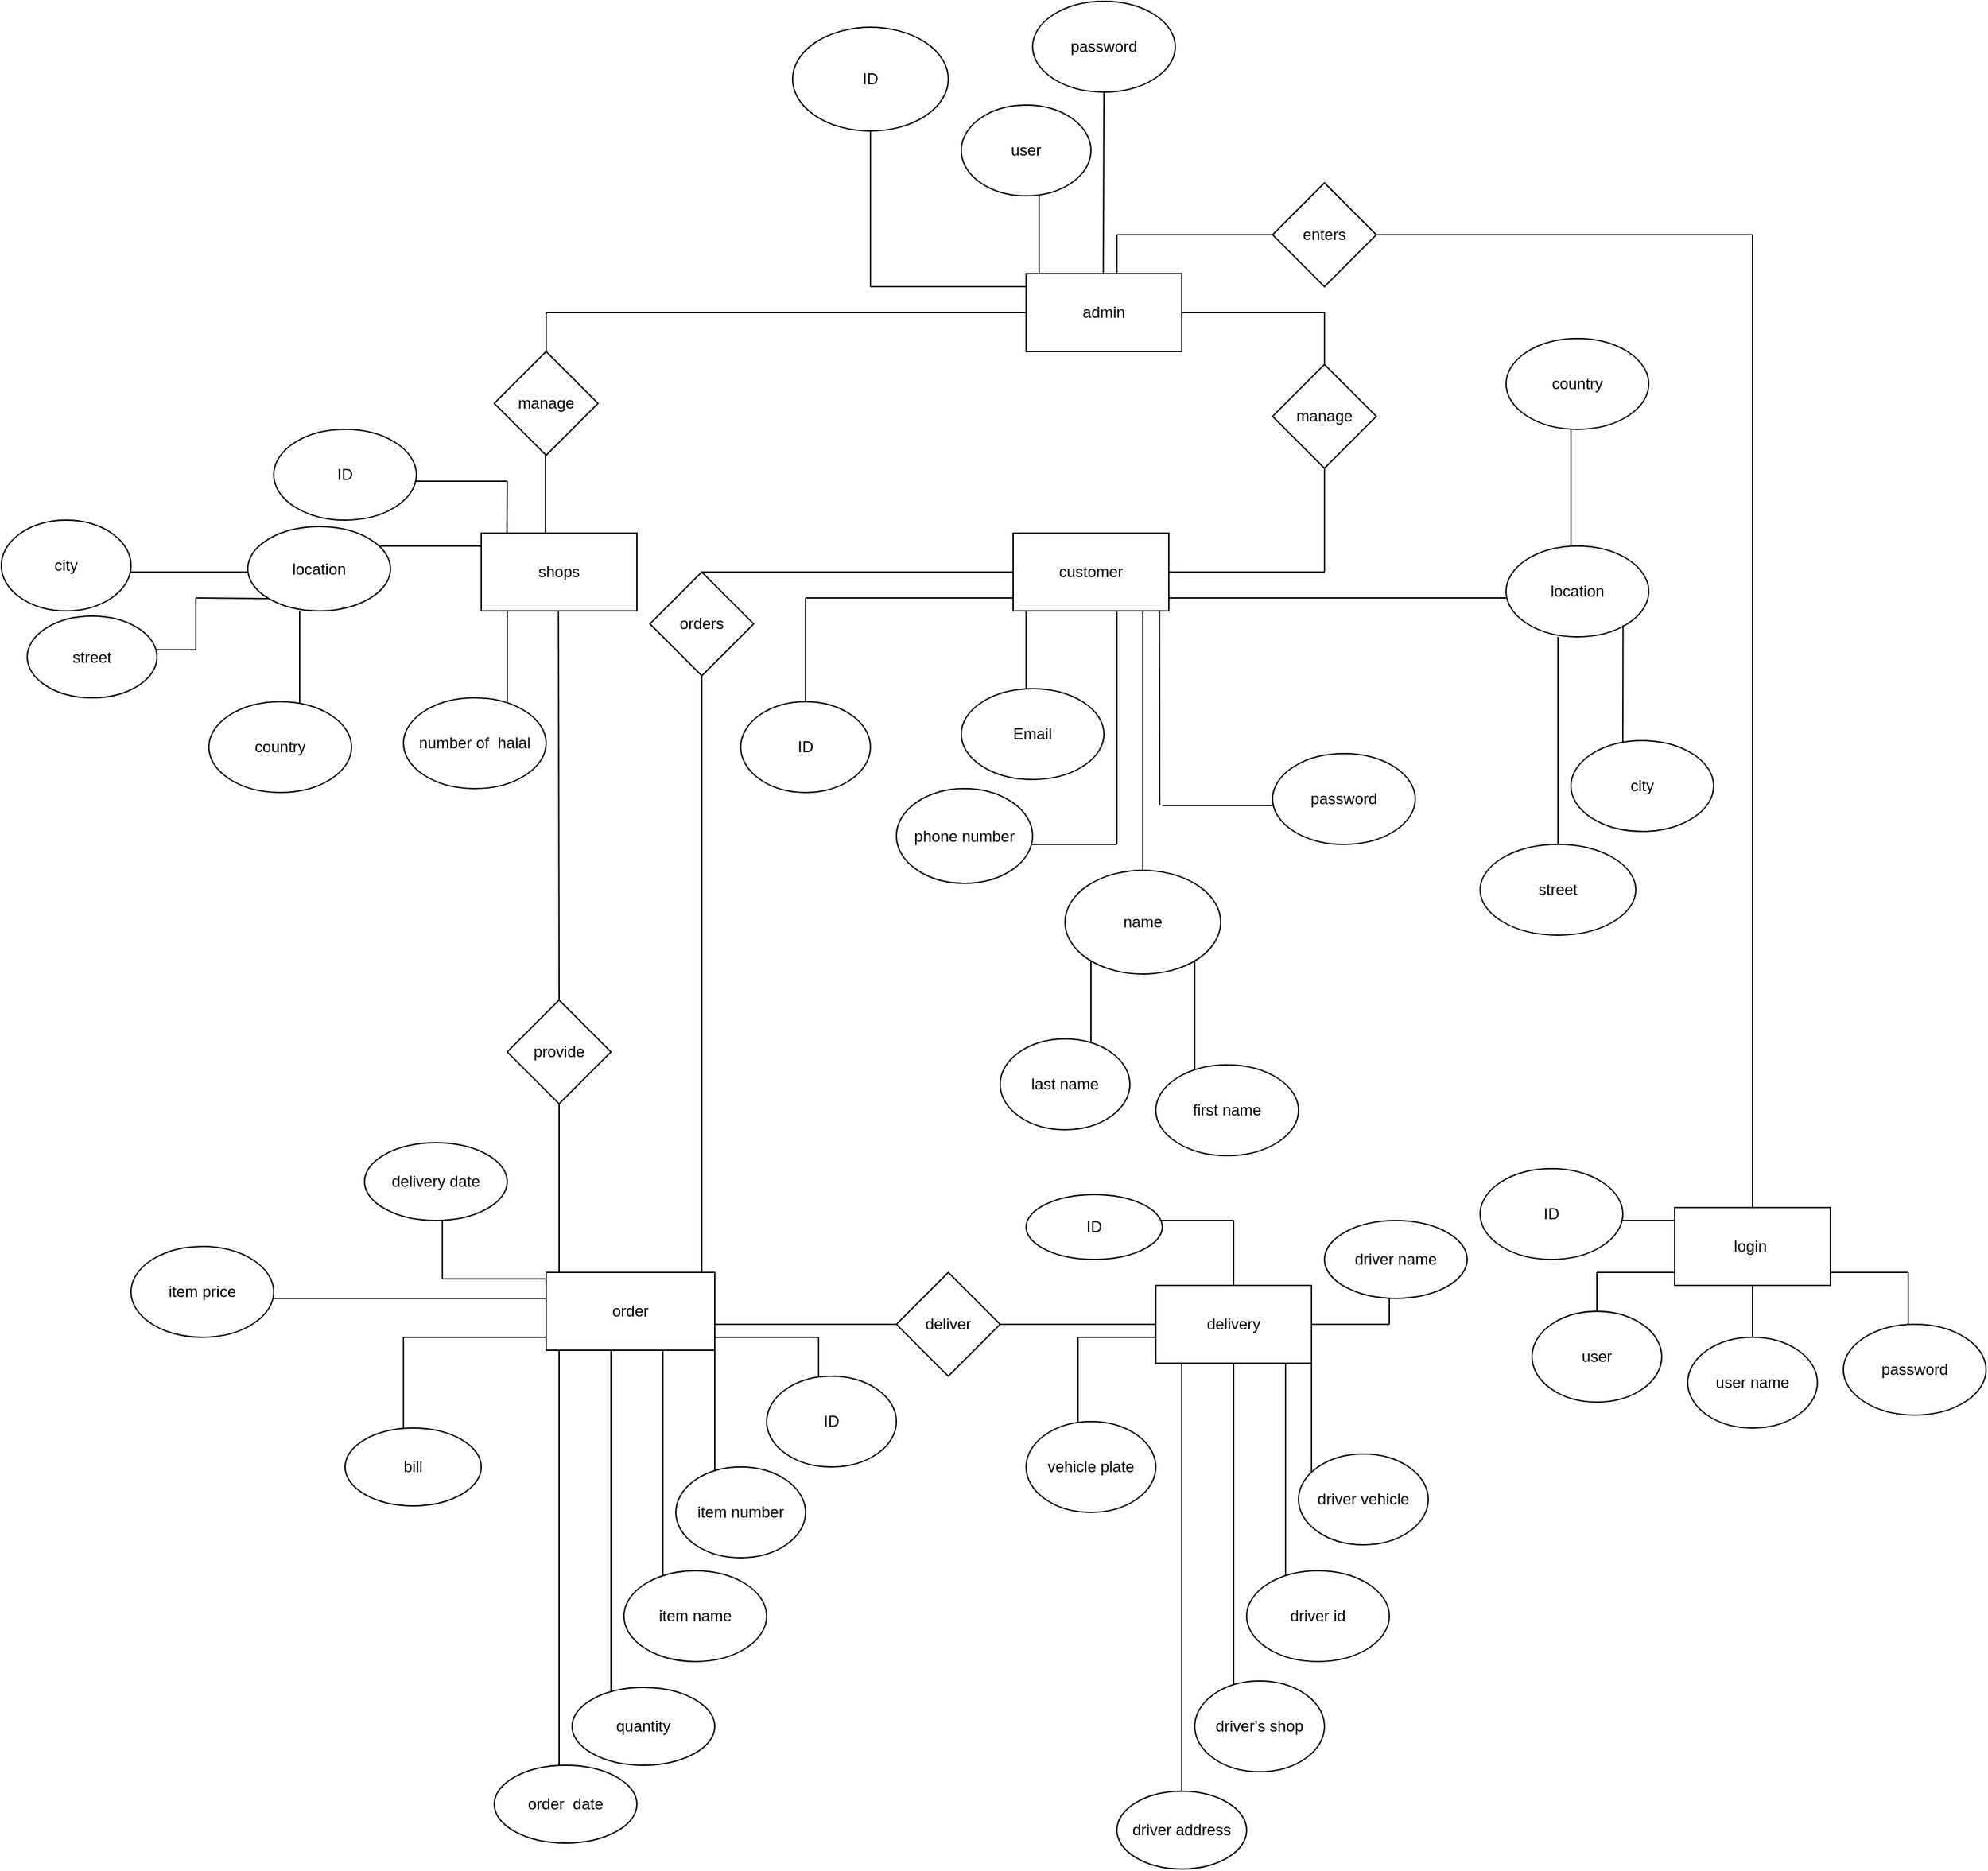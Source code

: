 <mxfile version="22.1.11" type="device">
  <diagram name="Page-1" id="A4UC0_qu0Z7xKczPPT1s">
    <mxGraphModel dx="2100" dy="1246" grid="1" gridSize="10" guides="1" tooltips="1" connect="1" arrows="1" fold="1" page="1" pageScale="1" pageWidth="2336" pageHeight="1654" math="0" shadow="0">
      <root>
        <mxCell id="0" />
        <mxCell id="1" parent="0" />
        <mxCell id="KREDDdl-dhBHfyhKUNmb-1" value="admin" style="rounded=0;whiteSpace=wrap;html=1;" vertex="1" parent="1">
          <mxGeometry x="1040" y="350" width="120" height="60" as="geometry" />
        </mxCell>
        <mxCell id="KREDDdl-dhBHfyhKUNmb-2" value="shops" style="rounded=0;whiteSpace=wrap;html=1;" vertex="1" parent="1">
          <mxGeometry x="620" y="550" width="120" height="60" as="geometry" />
        </mxCell>
        <mxCell id="KREDDdl-dhBHfyhKUNmb-3" value="customer" style="rounded=0;whiteSpace=wrap;html=1;" vertex="1" parent="1">
          <mxGeometry x="1030" y="550" width="120" height="60" as="geometry" />
        </mxCell>
        <mxCell id="KREDDdl-dhBHfyhKUNmb-4" value="delivery" style="rounded=0;whiteSpace=wrap;html=1;" vertex="1" parent="1">
          <mxGeometry x="1140" y="1130" width="120" height="60" as="geometry" />
        </mxCell>
        <mxCell id="KREDDdl-dhBHfyhKUNmb-5" value="order" style="rounded=0;whiteSpace=wrap;html=1;" vertex="1" parent="1">
          <mxGeometry x="670" y="1120" width="130" height="60" as="geometry" />
        </mxCell>
        <mxCell id="KREDDdl-dhBHfyhKUNmb-6" value="login&amp;nbsp;" style="rounded=0;whiteSpace=wrap;html=1;" vertex="1" parent="1">
          <mxGeometry x="1540" y="1070" width="120" height="60" as="geometry" />
        </mxCell>
        <mxCell id="KREDDdl-dhBHfyhKUNmb-7" value="orders" style="rhombus;whiteSpace=wrap;html=1;" vertex="1" parent="1">
          <mxGeometry x="750" y="580" width="80" height="80" as="geometry" />
        </mxCell>
        <mxCell id="KREDDdl-dhBHfyhKUNmb-9" value="deliver" style="rhombus;whiteSpace=wrap;html=1;" vertex="1" parent="1">
          <mxGeometry x="940" y="1120" width="80" height="80" as="geometry" />
        </mxCell>
        <mxCell id="KREDDdl-dhBHfyhKUNmb-8" value="enters" style="rhombus;whiteSpace=wrap;html=1;" vertex="1" parent="1">
          <mxGeometry x="1230" y="280" width="80" height="80" as="geometry" />
        </mxCell>
        <mxCell id="KREDDdl-dhBHfyhKUNmb-15" value="" style="endArrow=none;html=1;rounded=0;entryX=0;entryY=0.5;entryDx=0;entryDy=0;" edge="1" parent="1">
          <mxGeometry width="50" height="50" relative="1" as="geometry">
            <mxPoint x="1110" y="320" as="sourcePoint" />
            <mxPoint x="1230" y="320" as="targetPoint" />
            <Array as="points" />
          </mxGeometry>
        </mxCell>
        <mxCell id="KREDDdl-dhBHfyhKUNmb-16" value="" style="endArrow=none;html=1;rounded=0;exitX=0.75;exitY=0;exitDx=0;exitDy=0;" edge="1" parent="1">
          <mxGeometry width="50" height="50" relative="1" as="geometry">
            <mxPoint x="1600" y="1070" as="sourcePoint" />
            <mxPoint x="1600" y="320" as="targetPoint" />
          </mxGeometry>
        </mxCell>
        <mxCell id="KREDDdl-dhBHfyhKUNmb-17" value="" style="endArrow=none;html=1;rounded=0;entryX=1;entryY=0.5;entryDx=0;entryDy=0;" edge="1" parent="1">
          <mxGeometry width="50" height="50" relative="1" as="geometry">
            <mxPoint x="1600" y="320" as="sourcePoint" />
            <mxPoint x="1310" y="320" as="targetPoint" />
          </mxGeometry>
        </mxCell>
        <mxCell id="KREDDdl-dhBHfyhKUNmb-18" value="" style="endArrow=none;html=1;rounded=0;" edge="1" parent="1">
          <mxGeometry width="50" height="50" relative="1" as="geometry">
            <mxPoint x="1110" y="350" as="sourcePoint" />
            <mxPoint x="1110" y="320" as="targetPoint" />
          </mxGeometry>
        </mxCell>
        <mxCell id="KREDDdl-dhBHfyhKUNmb-19" value="" style="endArrow=none;html=1;rounded=0;" edge="1" parent="1">
          <mxGeometry width="50" height="50" relative="1" as="geometry">
            <mxPoint x="1160" y="380" as="sourcePoint" />
            <mxPoint x="1270" y="380" as="targetPoint" />
          </mxGeometry>
        </mxCell>
        <mxCell id="KREDDdl-dhBHfyhKUNmb-20" value="manage" style="rhombus;whiteSpace=wrap;html=1;" vertex="1" parent="1">
          <mxGeometry x="1230" y="420" width="80" height="80" as="geometry" />
        </mxCell>
        <mxCell id="KREDDdl-dhBHfyhKUNmb-21" value="" style="endArrow=none;html=1;rounded=0;exitX=0.5;exitY=0;exitDx=0;exitDy=0;" edge="1" parent="1" source="KREDDdl-dhBHfyhKUNmb-20">
          <mxGeometry width="50" height="50" relative="1" as="geometry">
            <mxPoint x="1220" y="430" as="sourcePoint" />
            <mxPoint x="1270" y="380" as="targetPoint" />
          </mxGeometry>
        </mxCell>
        <mxCell id="KREDDdl-dhBHfyhKUNmb-22" value="" style="endArrow=none;html=1;rounded=0;" edge="1" parent="1">
          <mxGeometry width="50" height="50" relative="1" as="geometry">
            <mxPoint x="1270" y="580" as="sourcePoint" />
            <mxPoint x="1270" y="500" as="targetPoint" />
          </mxGeometry>
        </mxCell>
        <mxCell id="KREDDdl-dhBHfyhKUNmb-23" value="" style="endArrow=none;html=1;rounded=0;" edge="1" parent="1">
          <mxGeometry width="50" height="50" relative="1" as="geometry">
            <mxPoint x="1150" y="580" as="sourcePoint" />
            <mxPoint x="1270" y="580" as="targetPoint" />
          </mxGeometry>
        </mxCell>
        <mxCell id="KREDDdl-dhBHfyhKUNmb-24" value="" style="endArrow=none;html=1;rounded=0;" edge="1" parent="1">
          <mxGeometry width="50" height="50" relative="1" as="geometry">
            <mxPoint x="790" y="580" as="sourcePoint" />
            <mxPoint x="1030" y="580" as="targetPoint" />
          </mxGeometry>
        </mxCell>
        <mxCell id="KREDDdl-dhBHfyhKUNmb-27" value="" style="endArrow=none;html=1;rounded=0;entryX=0.5;entryY=1;entryDx=0;entryDy=0;" edge="1" parent="1" target="KREDDdl-dhBHfyhKUNmb-7">
          <mxGeometry width="50" height="50" relative="1" as="geometry">
            <mxPoint x="790" y="1120" as="sourcePoint" />
            <mxPoint x="770" y="690" as="targetPoint" />
          </mxGeometry>
        </mxCell>
        <mxCell id="KREDDdl-dhBHfyhKUNmb-28" value="" style="endArrow=none;html=1;rounded=0;" edge="1" parent="1">
          <mxGeometry width="50" height="50" relative="1" as="geometry">
            <mxPoint x="670" y="380" as="sourcePoint" />
            <mxPoint x="1040" y="380" as="targetPoint" />
          </mxGeometry>
        </mxCell>
        <mxCell id="KREDDdl-dhBHfyhKUNmb-29" value="manage" style="rhombus;whiteSpace=wrap;html=1;" vertex="1" parent="1">
          <mxGeometry x="630" y="410" width="80" height="80" as="geometry" />
        </mxCell>
        <mxCell id="KREDDdl-dhBHfyhKUNmb-30" value="" style="endArrow=none;html=1;rounded=0;exitX=0.5;exitY=0;exitDx=0;exitDy=0;" edge="1" parent="1">
          <mxGeometry width="50" height="50" relative="1" as="geometry">
            <mxPoint x="670" y="410" as="sourcePoint" />
            <mxPoint x="670" y="380" as="targetPoint" />
          </mxGeometry>
        </mxCell>
        <mxCell id="KREDDdl-dhBHfyhKUNmb-31" value="" style="endArrow=none;html=1;rounded=0;" edge="1" parent="1">
          <mxGeometry width="50" height="50" relative="1" as="geometry">
            <mxPoint x="669.5" y="550" as="sourcePoint" />
            <mxPoint x="669.5" y="490" as="targetPoint" />
          </mxGeometry>
        </mxCell>
        <mxCell id="KREDDdl-dhBHfyhKUNmb-32" value="" style="endArrow=none;html=1;rounded=0;exitX=0.5;exitY=0;exitDx=0;exitDy=0;" edge="1" parent="1" source="KREDDdl-dhBHfyhKUNmb-33">
          <mxGeometry width="50" height="50" relative="1" as="geometry">
            <mxPoint x="679.5" y="630" as="sourcePoint" />
            <mxPoint x="679.5" y="610" as="targetPoint" />
          </mxGeometry>
        </mxCell>
        <mxCell id="KREDDdl-dhBHfyhKUNmb-33" value="provide" style="rhombus;whiteSpace=wrap;html=1;" vertex="1" parent="1">
          <mxGeometry x="640" y="910" width="80" height="80" as="geometry" />
        </mxCell>
        <mxCell id="KREDDdl-dhBHfyhKUNmb-34" value="" style="endArrow=none;html=1;rounded=0;exitX=0.077;exitY=0;exitDx=0;exitDy=0;exitPerimeter=0;" edge="1" parent="1" source="KREDDdl-dhBHfyhKUNmb-5">
          <mxGeometry width="50" height="50" relative="1" as="geometry">
            <mxPoint x="680" y="1110" as="sourcePoint" />
            <mxPoint x="680" y="990" as="targetPoint" />
          </mxGeometry>
        </mxCell>
        <mxCell id="KREDDdl-dhBHfyhKUNmb-35" value="" style="endArrow=none;html=1;rounded=0;" edge="1" parent="1">
          <mxGeometry width="50" height="50" relative="1" as="geometry">
            <mxPoint x="800" y="1160" as="sourcePoint" />
            <mxPoint x="940" y="1160" as="targetPoint" />
          </mxGeometry>
        </mxCell>
        <mxCell id="KREDDdl-dhBHfyhKUNmb-36" value="" style="endArrow=none;html=1;rounded=0;" edge="1" parent="1">
          <mxGeometry width="50" height="50" relative="1" as="geometry">
            <mxPoint x="1020" y="1160" as="sourcePoint" />
            <mxPoint x="1140" y="1160" as="targetPoint" />
          </mxGeometry>
        </mxCell>
        <mxCell id="KREDDdl-dhBHfyhKUNmb-37" value="" style="endArrow=none;html=1;rounded=0;" edge="1" parent="1">
          <mxGeometry width="50" height="50" relative="1" as="geometry">
            <mxPoint x="1099.5" y="350" as="sourcePoint" />
            <mxPoint x="1100" y="210" as="targetPoint" />
          </mxGeometry>
        </mxCell>
        <mxCell id="KREDDdl-dhBHfyhKUNmb-38" value="" style="endArrow=none;html=1;rounded=0;" edge="1" parent="1">
          <mxGeometry width="50" height="50" relative="1" as="geometry">
            <mxPoint x="1050" y="350" as="sourcePoint" />
            <mxPoint x="1050" y="290" as="targetPoint" />
          </mxGeometry>
        </mxCell>
        <mxCell id="KREDDdl-dhBHfyhKUNmb-39" value="password" style="ellipse;whiteSpace=wrap;html=1;" vertex="1" parent="1">
          <mxGeometry x="1045" y="140" width="110" height="70" as="geometry" />
        </mxCell>
        <mxCell id="KREDDdl-dhBHfyhKUNmb-40" value="user" style="ellipse;whiteSpace=wrap;html=1;" vertex="1" parent="1">
          <mxGeometry x="990" y="220" width="100" height="70" as="geometry" />
        </mxCell>
        <mxCell id="KREDDdl-dhBHfyhKUNmb-41" value="ID" style="ellipse;whiteSpace=wrap;html=1;" vertex="1" parent="1">
          <mxGeometry x="820" y="680" width="100" height="70" as="geometry" />
        </mxCell>
        <mxCell id="KREDDdl-dhBHfyhKUNmb-42" value="ID" style="ellipse;whiteSpace=wrap;html=1;" vertex="1" parent="1">
          <mxGeometry x="860" y="160" width="120" height="80" as="geometry" />
        </mxCell>
        <mxCell id="KREDDdl-dhBHfyhKUNmb-43" value="location" style="ellipse;whiteSpace=wrap;html=1;" vertex="1" parent="1">
          <mxGeometry x="1410" y="560" width="110" height="70" as="geometry" />
        </mxCell>
        <mxCell id="KREDDdl-dhBHfyhKUNmb-44" value="password" style="ellipse;whiteSpace=wrap;html=1;" vertex="1" parent="1">
          <mxGeometry x="1230" y="720" width="110" height="70" as="geometry" />
        </mxCell>
        <mxCell id="KREDDdl-dhBHfyhKUNmb-45" value="name" style="ellipse;whiteSpace=wrap;html=1;" vertex="1" parent="1">
          <mxGeometry x="1070" y="810" width="120" height="80" as="geometry" />
        </mxCell>
        <mxCell id="KREDDdl-dhBHfyhKUNmb-46" value="Email" style="ellipse;whiteSpace=wrap;html=1;" vertex="1" parent="1">
          <mxGeometry x="990" y="670" width="110" height="70" as="geometry" />
        </mxCell>
        <mxCell id="KREDDdl-dhBHfyhKUNmb-47" value="" style="endArrow=none;html=1;rounded=0;entryX=0;entryY=0.833;entryDx=0;entryDy=0;entryPerimeter=0;" edge="1" parent="1" target="KREDDdl-dhBHfyhKUNmb-3">
          <mxGeometry width="50" height="50" relative="1" as="geometry">
            <mxPoint x="870" y="600" as="sourcePoint" />
            <mxPoint x="1030" y="595" as="targetPoint" />
          </mxGeometry>
        </mxCell>
        <mxCell id="KREDDdl-dhBHfyhKUNmb-48" value="" style="endArrow=none;html=1;rounded=0;" edge="1" parent="1">
          <mxGeometry width="50" height="50" relative="1" as="geometry">
            <mxPoint x="920" y="360" as="sourcePoint" />
            <mxPoint x="1040" y="360" as="targetPoint" />
          </mxGeometry>
        </mxCell>
        <mxCell id="KREDDdl-dhBHfyhKUNmb-49" value="" style="endArrow=none;html=1;rounded=0;entryX=0.5;entryY=1;entryDx=0;entryDy=0;" edge="1" parent="1" target="KREDDdl-dhBHfyhKUNmb-42">
          <mxGeometry width="50" height="50" relative="1" as="geometry">
            <mxPoint x="920" y="360" as="sourcePoint" />
            <mxPoint x="920" y="250" as="targetPoint" />
          </mxGeometry>
        </mxCell>
        <mxCell id="KREDDdl-dhBHfyhKUNmb-50" value="" style="endArrow=none;html=1;rounded=0;" edge="1" parent="1">
          <mxGeometry width="50" height="50" relative="1" as="geometry">
            <mxPoint x="870" y="680" as="sourcePoint" />
            <mxPoint x="870" y="600" as="targetPoint" />
          </mxGeometry>
        </mxCell>
        <mxCell id="KREDDdl-dhBHfyhKUNmb-51" value="" style="endArrow=none;html=1;rounded=0;" edge="1" parent="1">
          <mxGeometry width="50" height="50" relative="1" as="geometry">
            <mxPoint x="1040" y="670" as="sourcePoint" />
            <mxPoint x="1040" y="610" as="targetPoint" />
          </mxGeometry>
        </mxCell>
        <mxCell id="KREDDdl-dhBHfyhKUNmb-52" value="" style="endArrow=none;html=1;rounded=0;" edge="1" parent="1">
          <mxGeometry width="50" height="50" relative="1" as="geometry">
            <mxPoint x="1130" y="810" as="sourcePoint" />
            <mxPoint x="1130" y="610" as="targetPoint" />
          </mxGeometry>
        </mxCell>
        <mxCell id="KREDDdl-dhBHfyhKUNmb-53" value="" style="endArrow=none;html=1;rounded=0;" edge="1" parent="1">
          <mxGeometry width="50" height="50" relative="1" as="geometry">
            <mxPoint x="1110" y="790" as="sourcePoint" />
            <mxPoint x="1110" y="610" as="targetPoint" />
          </mxGeometry>
        </mxCell>
        <mxCell id="KREDDdl-dhBHfyhKUNmb-54" value="" style="endArrow=none;html=1;rounded=0;" edge="1" parent="1">
          <mxGeometry width="50" height="50" relative="1" as="geometry">
            <mxPoint x="1040" y="790" as="sourcePoint" />
            <mxPoint x="1110" y="790" as="targetPoint" />
          </mxGeometry>
        </mxCell>
        <mxCell id="KREDDdl-dhBHfyhKUNmb-55" value="phone number" style="ellipse;whiteSpace=wrap;html=1;" vertex="1" parent="1">
          <mxGeometry x="940" y="747" width="105" height="73" as="geometry" />
        </mxCell>
        <mxCell id="KREDDdl-dhBHfyhKUNmb-56" value="" style="endArrow=none;html=1;rounded=0;" edge="1" parent="1">
          <mxGeometry width="50" height="50" relative="1" as="geometry">
            <mxPoint x="1150" y="600" as="sourcePoint" />
            <mxPoint x="1410" y="600" as="targetPoint" />
          </mxGeometry>
        </mxCell>
        <mxCell id="KREDDdl-dhBHfyhKUNmb-57" value="" style="endArrow=none;html=1;rounded=0;entryX=0.94;entryY=0.99;entryDx=0;entryDy=0;entryPerimeter=0;" edge="1" parent="1" target="KREDDdl-dhBHfyhKUNmb-3">
          <mxGeometry width="50" height="50" relative="1" as="geometry">
            <mxPoint x="1143" y="760" as="sourcePoint" />
            <mxPoint x="1150" y="610" as="targetPoint" />
          </mxGeometry>
        </mxCell>
        <mxCell id="KREDDdl-dhBHfyhKUNmb-58" value="" style="endArrow=none;html=1;rounded=0;" edge="1" parent="1">
          <mxGeometry width="50" height="50" relative="1" as="geometry">
            <mxPoint x="1145" y="760" as="sourcePoint" />
            <mxPoint x="1230" y="760" as="targetPoint" />
          </mxGeometry>
        </mxCell>
        <mxCell id="KREDDdl-dhBHfyhKUNmb-59" value="" style="endArrow=none;html=1;rounded=0;" edge="1" parent="1">
          <mxGeometry width="50" height="50" relative="1" as="geometry">
            <mxPoint x="1450" y="790" as="sourcePoint" />
            <mxPoint x="1450" y="630" as="targetPoint" />
          </mxGeometry>
        </mxCell>
        <mxCell id="KREDDdl-dhBHfyhKUNmb-60" value="" style="endArrow=none;html=1;rounded=0;entryX=0.72;entryY=1.014;entryDx=0;entryDy=0;entryPerimeter=0;" edge="1" parent="1">
          <mxGeometry width="50" height="50" relative="1" as="geometry">
            <mxPoint x="1500" y="720" as="sourcePoint" />
            <mxPoint x="1500.2" y="620.98" as="targetPoint" />
          </mxGeometry>
        </mxCell>
        <mxCell id="KREDDdl-dhBHfyhKUNmb-61" value="" style="endArrow=none;html=1;rounded=0;" edge="1" parent="1">
          <mxGeometry width="50" height="50" relative="1" as="geometry">
            <mxPoint x="1460" y="560" as="sourcePoint" />
            <mxPoint x="1460" y="470" as="targetPoint" />
          </mxGeometry>
        </mxCell>
        <mxCell id="KREDDdl-dhBHfyhKUNmb-62" value="street" style="ellipse;whiteSpace=wrap;html=1;" vertex="1" parent="1">
          <mxGeometry x="1390" y="790" width="120" height="70" as="geometry" />
        </mxCell>
        <mxCell id="KREDDdl-dhBHfyhKUNmb-63" value="city" style="ellipse;whiteSpace=wrap;html=1;" vertex="1" parent="1">
          <mxGeometry x="1460" y="710" width="110" height="70" as="geometry" />
        </mxCell>
        <mxCell id="KREDDdl-dhBHfyhKUNmb-64" value="country" style="ellipse;whiteSpace=wrap;html=1;" vertex="1" parent="1">
          <mxGeometry x="1410" y="400" width="110" height="70" as="geometry" />
        </mxCell>
        <mxCell id="KREDDdl-dhBHfyhKUNmb-65" value="" style="endArrow=none;html=1;rounded=0;" edge="1" parent="1">
          <mxGeometry width="50" height="50" relative="1" as="geometry">
            <mxPoint x="1090" y="950" as="sourcePoint" />
            <mxPoint x="1090" y="880" as="targetPoint" />
          </mxGeometry>
        </mxCell>
        <mxCell id="KREDDdl-dhBHfyhKUNmb-66" value="" style="endArrow=none;html=1;rounded=0;" edge="1" parent="1">
          <mxGeometry width="50" height="50" relative="1" as="geometry">
            <mxPoint x="1170" y="970" as="sourcePoint" />
            <mxPoint x="1170" y="880" as="targetPoint" />
          </mxGeometry>
        </mxCell>
        <mxCell id="KREDDdl-dhBHfyhKUNmb-67" value="first name" style="ellipse;whiteSpace=wrap;html=1;" vertex="1" parent="1">
          <mxGeometry x="1140" y="960" width="110" height="70" as="geometry" />
        </mxCell>
        <mxCell id="KREDDdl-dhBHfyhKUNmb-68" value="last name" style="ellipse;whiteSpace=wrap;html=1;" vertex="1" parent="1">
          <mxGeometry x="1020" y="940" width="100" height="70" as="geometry" />
        </mxCell>
        <mxCell id="KREDDdl-dhBHfyhKUNmb-69" value="" style="endArrow=none;html=1;rounded=0;entryX=0.165;entryY=-0.009;entryDx=0;entryDy=0;entryPerimeter=0;" edge="1" parent="1" target="KREDDdl-dhBHfyhKUNmb-2">
          <mxGeometry width="50" height="50" relative="1" as="geometry">
            <mxPoint x="640" y="510" as="sourcePoint" />
            <mxPoint x="610" y="530" as="targetPoint" />
          </mxGeometry>
        </mxCell>
        <mxCell id="KREDDdl-dhBHfyhKUNmb-70" value="" style="endArrow=none;html=1;rounded=0;" edge="1" parent="1">
          <mxGeometry width="50" height="50" relative="1" as="geometry">
            <mxPoint x="540" y="560" as="sourcePoint" />
            <mxPoint x="620" y="560" as="targetPoint" />
          </mxGeometry>
        </mxCell>
        <mxCell id="KREDDdl-dhBHfyhKUNmb-71" value="" style="endArrow=none;html=1;rounded=0;" edge="1" parent="1">
          <mxGeometry width="50" height="50" relative="1" as="geometry">
            <mxPoint x="640" y="690" as="sourcePoint" />
            <mxPoint x="640" y="610" as="targetPoint" />
          </mxGeometry>
        </mxCell>
        <mxCell id="KREDDdl-dhBHfyhKUNmb-72" value="" style="endArrow=none;html=1;rounded=0;" edge="1" parent="1">
          <mxGeometry width="50" height="50" relative="1" as="geometry">
            <mxPoint x="560" y="510" as="sourcePoint" />
            <mxPoint x="640" y="510" as="targetPoint" />
          </mxGeometry>
        </mxCell>
        <mxCell id="KREDDdl-dhBHfyhKUNmb-73" value="location" style="ellipse;whiteSpace=wrap;html=1;" vertex="1" parent="1">
          <mxGeometry x="440" y="545" width="110" height="65" as="geometry" />
        </mxCell>
        <mxCell id="KREDDdl-dhBHfyhKUNmb-74" value="number of&amp;nbsp; halal" style="ellipse;whiteSpace=wrap;html=1;" vertex="1" parent="1">
          <mxGeometry x="560" y="677" width="110" height="70" as="geometry" />
        </mxCell>
        <mxCell id="KREDDdl-dhBHfyhKUNmb-75" value="ID" style="ellipse;whiteSpace=wrap;html=1;" vertex="1" parent="1">
          <mxGeometry x="460" y="470" width="110" height="70" as="geometry" />
        </mxCell>
        <mxCell id="KREDDdl-dhBHfyhKUNmb-76" value="" style="endArrow=none;html=1;rounded=0;" edge="1" parent="1">
          <mxGeometry width="50" height="50" relative="1" as="geometry">
            <mxPoint x="480" y="690" as="sourcePoint" />
            <mxPoint x="480" y="610" as="targetPoint" />
          </mxGeometry>
        </mxCell>
        <mxCell id="KREDDdl-dhBHfyhKUNmb-78" value="" style="endArrow=none;html=1;rounded=0;" edge="1" parent="1">
          <mxGeometry width="50" height="50" relative="1" as="geometry">
            <mxPoint x="340" y="580" as="sourcePoint" />
            <mxPoint x="440" y="580" as="targetPoint" />
          </mxGeometry>
        </mxCell>
        <mxCell id="KREDDdl-dhBHfyhKUNmb-79" value="" style="endArrow=none;html=1;rounded=0;entryX=0;entryY=1;entryDx=0;entryDy=0;" edge="1" parent="1" target="KREDDdl-dhBHfyhKUNmb-73">
          <mxGeometry width="50" height="50" relative="1" as="geometry">
            <mxPoint x="400" y="600" as="sourcePoint" />
            <mxPoint x="450" y="600" as="targetPoint" />
          </mxGeometry>
        </mxCell>
        <mxCell id="KREDDdl-dhBHfyhKUNmb-80" value="country" style="ellipse;whiteSpace=wrap;html=1;" vertex="1" parent="1">
          <mxGeometry x="410" y="680" width="110" height="70" as="geometry" />
        </mxCell>
        <mxCell id="KREDDdl-dhBHfyhKUNmb-81" value="" style="endArrow=none;html=1;rounded=0;" edge="1" parent="1">
          <mxGeometry width="50" height="50" relative="1" as="geometry">
            <mxPoint x="400" y="640" as="sourcePoint" />
            <mxPoint x="400" y="600" as="targetPoint" />
          </mxGeometry>
        </mxCell>
        <mxCell id="KREDDdl-dhBHfyhKUNmb-82" value="" style="endArrow=none;html=1;rounded=0;" edge="1" parent="1">
          <mxGeometry width="50" height="50" relative="1" as="geometry">
            <mxPoint x="360" y="640" as="sourcePoint" />
            <mxPoint x="400" y="640" as="targetPoint" />
          </mxGeometry>
        </mxCell>
        <mxCell id="KREDDdl-dhBHfyhKUNmb-83" value="street" style="ellipse;whiteSpace=wrap;html=1;" vertex="1" parent="1">
          <mxGeometry x="270" y="614" width="100" height="63" as="geometry" />
        </mxCell>
        <mxCell id="KREDDdl-dhBHfyhKUNmb-84" value="city" style="ellipse;whiteSpace=wrap;html=1;" vertex="1" parent="1">
          <mxGeometry x="250" y="540" width="100" height="70" as="geometry" />
        </mxCell>
        <mxCell id="KREDDdl-dhBHfyhKUNmb-85" value="" style="endArrow=none;html=1;rounded=0;" edge="1" parent="1">
          <mxGeometry width="50" height="50" relative="1" as="geometry">
            <mxPoint x="590" y="1125" as="sourcePoint" />
            <mxPoint x="670" y="1125" as="targetPoint" />
          </mxGeometry>
        </mxCell>
        <mxCell id="KREDDdl-dhBHfyhKUNmb-86" value="" style="endArrow=none;html=1;rounded=0;" edge="1" parent="1">
          <mxGeometry width="50" height="50" relative="1" as="geometry">
            <mxPoint x="560" y="1170" as="sourcePoint" />
            <mxPoint x="670" y="1170" as="targetPoint" />
          </mxGeometry>
        </mxCell>
        <mxCell id="KREDDdl-dhBHfyhKUNmb-87" value="" style="endArrow=none;html=1;rounded=0;" edge="1" parent="1">
          <mxGeometry width="50" height="50" relative="1" as="geometry">
            <mxPoint x="680" y="1500" as="sourcePoint" />
            <mxPoint x="680" y="1180" as="targetPoint" />
          </mxGeometry>
        </mxCell>
        <mxCell id="KREDDdl-dhBHfyhKUNmb-88" value="" style="endArrow=none;html=1;rounded=0;" edge="1" parent="1">
          <mxGeometry width="50" height="50" relative="1" as="geometry">
            <mxPoint x="720" y="1450" as="sourcePoint" />
            <mxPoint x="720" y="1180" as="targetPoint" />
          </mxGeometry>
        </mxCell>
        <mxCell id="KREDDdl-dhBHfyhKUNmb-89" value="" style="endArrow=none;html=1;rounded=0;" edge="1" parent="1">
          <mxGeometry width="50" height="50" relative="1" as="geometry">
            <mxPoint x="760" y="1360" as="sourcePoint" />
            <mxPoint x="760" y="1180" as="targetPoint" />
          </mxGeometry>
        </mxCell>
        <mxCell id="KREDDdl-dhBHfyhKUNmb-90" value="" style="endArrow=none;html=1;rounded=0;" edge="1" parent="1">
          <mxGeometry width="50" height="50" relative="1" as="geometry">
            <mxPoint x="800" y="1280" as="sourcePoint" />
            <mxPoint x="800" y="1180" as="targetPoint" />
          </mxGeometry>
        </mxCell>
        <mxCell id="KREDDdl-dhBHfyhKUNmb-91" value="" style="endArrow=none;html=1;rounded=0;" edge="1" parent="1">
          <mxGeometry width="50" height="50" relative="1" as="geometry">
            <mxPoint x="450" y="1140" as="sourcePoint" />
            <mxPoint x="670" y="1140" as="targetPoint" />
          </mxGeometry>
        </mxCell>
        <mxCell id="KREDDdl-dhBHfyhKUNmb-92" value="item number" style="ellipse;whiteSpace=wrap;html=1;" vertex="1" parent="1">
          <mxGeometry x="770" y="1270" width="100" height="70" as="geometry" />
        </mxCell>
        <mxCell id="KREDDdl-dhBHfyhKUNmb-93" value="item name" style="ellipse;whiteSpace=wrap;html=1;" vertex="1" parent="1">
          <mxGeometry x="730" y="1350" width="110" height="70" as="geometry" />
        </mxCell>
        <mxCell id="KREDDdl-dhBHfyhKUNmb-94" value="quantity" style="ellipse;whiteSpace=wrap;html=1;" vertex="1" parent="1">
          <mxGeometry x="690" y="1440" width="110" height="60" as="geometry" />
        </mxCell>
        <mxCell id="KREDDdl-dhBHfyhKUNmb-95" value="order&amp;nbsp; date" style="ellipse;whiteSpace=wrap;html=1;" vertex="1" parent="1">
          <mxGeometry x="630" y="1500" width="110" height="60" as="geometry" />
        </mxCell>
        <mxCell id="KREDDdl-dhBHfyhKUNmb-96" value="bill" style="ellipse;whiteSpace=wrap;html=1;" vertex="1" parent="1">
          <mxGeometry x="515" y="1240" width="105" height="60" as="geometry" />
        </mxCell>
        <mxCell id="KREDDdl-dhBHfyhKUNmb-97" value="" style="endArrow=none;html=1;rounded=0;" edge="1" parent="1">
          <mxGeometry width="50" height="50" relative="1" as="geometry">
            <mxPoint x="560" y="1240" as="sourcePoint" />
            <mxPoint x="560" y="1170" as="targetPoint" />
          </mxGeometry>
        </mxCell>
        <mxCell id="KREDDdl-dhBHfyhKUNmb-98" value="" style="endArrow=none;html=1;rounded=0;" edge="1" parent="1">
          <mxGeometry width="50" height="50" relative="1" as="geometry">
            <mxPoint x="590" y="1125" as="sourcePoint" />
            <mxPoint x="590" y="1080" as="targetPoint" />
          </mxGeometry>
        </mxCell>
        <mxCell id="KREDDdl-dhBHfyhKUNmb-100" value="item price" style="ellipse;whiteSpace=wrap;html=1;" vertex="1" parent="1">
          <mxGeometry x="350" y="1100" width="110" height="70" as="geometry" />
        </mxCell>
        <mxCell id="KREDDdl-dhBHfyhKUNmb-101" value="delivery date" style="ellipse;whiteSpace=wrap;html=1;" vertex="1" parent="1">
          <mxGeometry x="530" y="1020" width="110" height="60" as="geometry" />
        </mxCell>
        <mxCell id="KREDDdl-dhBHfyhKUNmb-102" value="" style="endArrow=none;html=1;rounded=0;" edge="1" parent="1">
          <mxGeometry width="50" height="50" relative="1" as="geometry">
            <mxPoint x="880" y="1170" as="sourcePoint" />
            <mxPoint x="800" y="1170" as="targetPoint" />
          </mxGeometry>
        </mxCell>
        <mxCell id="KREDDdl-dhBHfyhKUNmb-103" value="" style="endArrow=none;html=1;rounded=0;" edge="1" parent="1">
          <mxGeometry width="50" height="50" relative="1" as="geometry">
            <mxPoint x="1600" y="1180" as="sourcePoint" />
            <mxPoint x="1600" y="1130" as="targetPoint" />
          </mxGeometry>
        </mxCell>
        <mxCell id="KREDDdl-dhBHfyhKUNmb-104" value="" style="endArrow=none;html=1;rounded=0;" edge="1" parent="1">
          <mxGeometry width="50" height="50" relative="1" as="geometry">
            <mxPoint x="880" y="1210" as="sourcePoint" />
            <mxPoint x="880" y="1170" as="targetPoint" />
          </mxGeometry>
        </mxCell>
        <mxCell id="KREDDdl-dhBHfyhKUNmb-105" value="ID" style="ellipse;whiteSpace=wrap;html=1;" vertex="1" parent="1">
          <mxGeometry x="840" y="1200" width="100" height="70" as="geometry" />
        </mxCell>
        <mxCell id="KREDDdl-dhBHfyhKUNmb-106" value="user name" style="ellipse;whiteSpace=wrap;html=1;" vertex="1" parent="1">
          <mxGeometry x="1550" y="1170" width="100" height="70" as="geometry" />
        </mxCell>
        <mxCell id="KREDDdl-dhBHfyhKUNmb-107" value="" style="endArrow=none;html=1;rounded=0;" edge="1" parent="1">
          <mxGeometry width="50" height="50" relative="1" as="geometry">
            <mxPoint x="1660" y="1120" as="sourcePoint" />
            <mxPoint x="1720" y="1120" as="targetPoint" />
          </mxGeometry>
        </mxCell>
        <mxCell id="KREDDdl-dhBHfyhKUNmb-108" value="" style="endArrow=none;html=1;rounded=0;" edge="1" parent="1">
          <mxGeometry width="50" height="50" relative="1" as="geometry">
            <mxPoint x="1480" y="1080" as="sourcePoint" />
            <mxPoint x="1540" y="1080" as="targetPoint" />
          </mxGeometry>
        </mxCell>
        <mxCell id="KREDDdl-dhBHfyhKUNmb-109" value="" style="endArrow=none;html=1;rounded=0;" edge="1" parent="1">
          <mxGeometry width="50" height="50" relative="1" as="geometry">
            <mxPoint x="1480" y="1120" as="sourcePoint" />
            <mxPoint x="1540" y="1120" as="targetPoint" />
          </mxGeometry>
        </mxCell>
        <mxCell id="KREDDdl-dhBHfyhKUNmb-110" value="" style="endArrow=none;html=1;rounded=0;" edge="1" parent="1">
          <mxGeometry width="50" height="50" relative="1" as="geometry">
            <mxPoint x="1480" y="1160" as="sourcePoint" />
            <mxPoint x="1480" y="1120" as="targetPoint" />
          </mxGeometry>
        </mxCell>
        <mxCell id="KREDDdl-dhBHfyhKUNmb-111" value="" style="endArrow=none;html=1;rounded=0;" edge="1" parent="1">
          <mxGeometry width="50" height="50" relative="1" as="geometry">
            <mxPoint x="1720" y="1160" as="sourcePoint" />
            <mxPoint x="1720" y="1120" as="targetPoint" />
          </mxGeometry>
        </mxCell>
        <mxCell id="KREDDdl-dhBHfyhKUNmb-112" value="user" style="ellipse;whiteSpace=wrap;html=1;" vertex="1" parent="1">
          <mxGeometry x="1430" y="1150" width="100" height="70" as="geometry" />
        </mxCell>
        <mxCell id="KREDDdl-dhBHfyhKUNmb-113" value="password" style="ellipse;whiteSpace=wrap;html=1;" vertex="1" parent="1">
          <mxGeometry x="1670" y="1160" width="110" height="70" as="geometry" />
        </mxCell>
        <mxCell id="KREDDdl-dhBHfyhKUNmb-114" value="ID" style="ellipse;whiteSpace=wrap;html=1;" vertex="1" parent="1">
          <mxGeometry x="1390" y="1040" width="110" height="70" as="geometry" />
        </mxCell>
        <mxCell id="KREDDdl-dhBHfyhKUNmb-115" value="" style="endArrow=none;html=1;rounded=0;entryX=0.5;entryY=1;entryDx=0;entryDy=0;" edge="1" parent="1" target="KREDDdl-dhBHfyhKUNmb-4">
          <mxGeometry width="50" height="50" relative="1" as="geometry">
            <mxPoint x="1200" y="1440" as="sourcePoint" />
            <mxPoint x="1200" y="1210" as="targetPoint" />
          </mxGeometry>
        </mxCell>
        <mxCell id="KREDDdl-dhBHfyhKUNmb-116" value="" style="endArrow=none;html=1;rounded=0;" edge="1" parent="1">
          <mxGeometry width="50" height="50" relative="1" as="geometry">
            <mxPoint x="1160" y="1520" as="sourcePoint" />
            <mxPoint x="1160" y="1190" as="targetPoint" />
          </mxGeometry>
        </mxCell>
        <mxCell id="KREDDdl-dhBHfyhKUNmb-117" value="" style="endArrow=none;html=1;rounded=0;" edge="1" parent="1">
          <mxGeometry width="50" height="50" relative="1" as="geometry">
            <mxPoint x="1080" y="1170" as="sourcePoint" />
            <mxPoint x="1140" y="1170" as="targetPoint" />
          </mxGeometry>
        </mxCell>
        <mxCell id="KREDDdl-dhBHfyhKUNmb-118" value="" style="endArrow=none;html=1;rounded=0;" edge="1" parent="1">
          <mxGeometry width="50" height="50" relative="1" as="geometry">
            <mxPoint x="1240" y="1360" as="sourcePoint" />
            <mxPoint x="1240" y="1190" as="targetPoint" />
          </mxGeometry>
        </mxCell>
        <mxCell id="KREDDdl-dhBHfyhKUNmb-119" value="" style="endArrow=none;html=1;rounded=0;" edge="1" parent="1">
          <mxGeometry width="50" height="50" relative="1" as="geometry">
            <mxPoint x="1260" y="1280" as="sourcePoint" />
            <mxPoint x="1260" y="1190" as="targetPoint" />
          </mxGeometry>
        </mxCell>
        <mxCell id="KREDDdl-dhBHfyhKUNmb-120" value="" style="endArrow=none;html=1;rounded=0;" edge="1" parent="1">
          <mxGeometry width="50" height="50" relative="1" as="geometry">
            <mxPoint x="1200" y="1130" as="sourcePoint" />
            <mxPoint x="1200" y="1080" as="targetPoint" />
          </mxGeometry>
        </mxCell>
        <mxCell id="KREDDdl-dhBHfyhKUNmb-121" value="" style="endArrow=none;html=1;rounded=0;" edge="1" parent="1">
          <mxGeometry width="50" height="50" relative="1" as="geometry">
            <mxPoint x="1260" y="1160" as="sourcePoint" />
            <mxPoint x="1320" y="1160" as="targetPoint" />
          </mxGeometry>
        </mxCell>
        <mxCell id="KREDDdl-dhBHfyhKUNmb-122" value="" style="endArrow=none;html=1;rounded=0;" edge="1" parent="1">
          <mxGeometry width="50" height="50" relative="1" as="geometry">
            <mxPoint x="1080" y="1240" as="sourcePoint" />
            <mxPoint x="1080" y="1170" as="targetPoint" />
          </mxGeometry>
        </mxCell>
        <mxCell id="KREDDdl-dhBHfyhKUNmb-123" value="driver&#39;s shop" style="ellipse;whiteSpace=wrap;html=1;" vertex="1" parent="1">
          <mxGeometry x="1170" y="1435" width="100" height="70" as="geometry" />
        </mxCell>
        <mxCell id="KREDDdl-dhBHfyhKUNmb-124" value="driver id" style="ellipse;whiteSpace=wrap;html=1;" vertex="1" parent="1">
          <mxGeometry x="1210" y="1350" width="110" height="70" as="geometry" />
        </mxCell>
        <mxCell id="KREDDdl-dhBHfyhKUNmb-125" value="driver vehicle" style="ellipse;whiteSpace=wrap;html=1;" vertex="1" parent="1">
          <mxGeometry x="1250" y="1260" width="100" height="70" as="geometry" />
        </mxCell>
        <mxCell id="KREDDdl-dhBHfyhKUNmb-126" value="driver address" style="ellipse;whiteSpace=wrap;html=1;" vertex="1" parent="1">
          <mxGeometry x="1110" y="1520" width="100" height="60" as="geometry" />
        </mxCell>
        <mxCell id="KREDDdl-dhBHfyhKUNmb-127" value="" style="endArrow=none;html=1;rounded=0;" edge="1" parent="1">
          <mxGeometry width="50" height="50" relative="1" as="geometry">
            <mxPoint x="1320" y="1160" as="sourcePoint" />
            <mxPoint x="1320" y="1130" as="targetPoint" />
          </mxGeometry>
        </mxCell>
        <mxCell id="KREDDdl-dhBHfyhKUNmb-128" value="driver name" style="ellipse;whiteSpace=wrap;html=1;" vertex="1" parent="1">
          <mxGeometry x="1270" y="1080" width="110" height="60" as="geometry" />
        </mxCell>
        <mxCell id="KREDDdl-dhBHfyhKUNmb-129" value="vehicle plate" style="ellipse;whiteSpace=wrap;html=1;" vertex="1" parent="1">
          <mxGeometry x="1040" y="1235" width="100" height="70" as="geometry" />
        </mxCell>
        <mxCell id="KREDDdl-dhBHfyhKUNmb-130" value="" style="endArrow=none;html=1;rounded=0;" edge="1" parent="1">
          <mxGeometry width="50" height="50" relative="1" as="geometry">
            <mxPoint x="1130" y="1080" as="sourcePoint" />
            <mxPoint x="1200" y="1080" as="targetPoint" />
          </mxGeometry>
        </mxCell>
        <mxCell id="KREDDdl-dhBHfyhKUNmb-131" value="ID" style="ellipse;whiteSpace=wrap;html=1;" vertex="1" parent="1">
          <mxGeometry x="1040" y="1060" width="105" height="50" as="geometry" />
        </mxCell>
      </root>
    </mxGraphModel>
  </diagram>
</mxfile>
